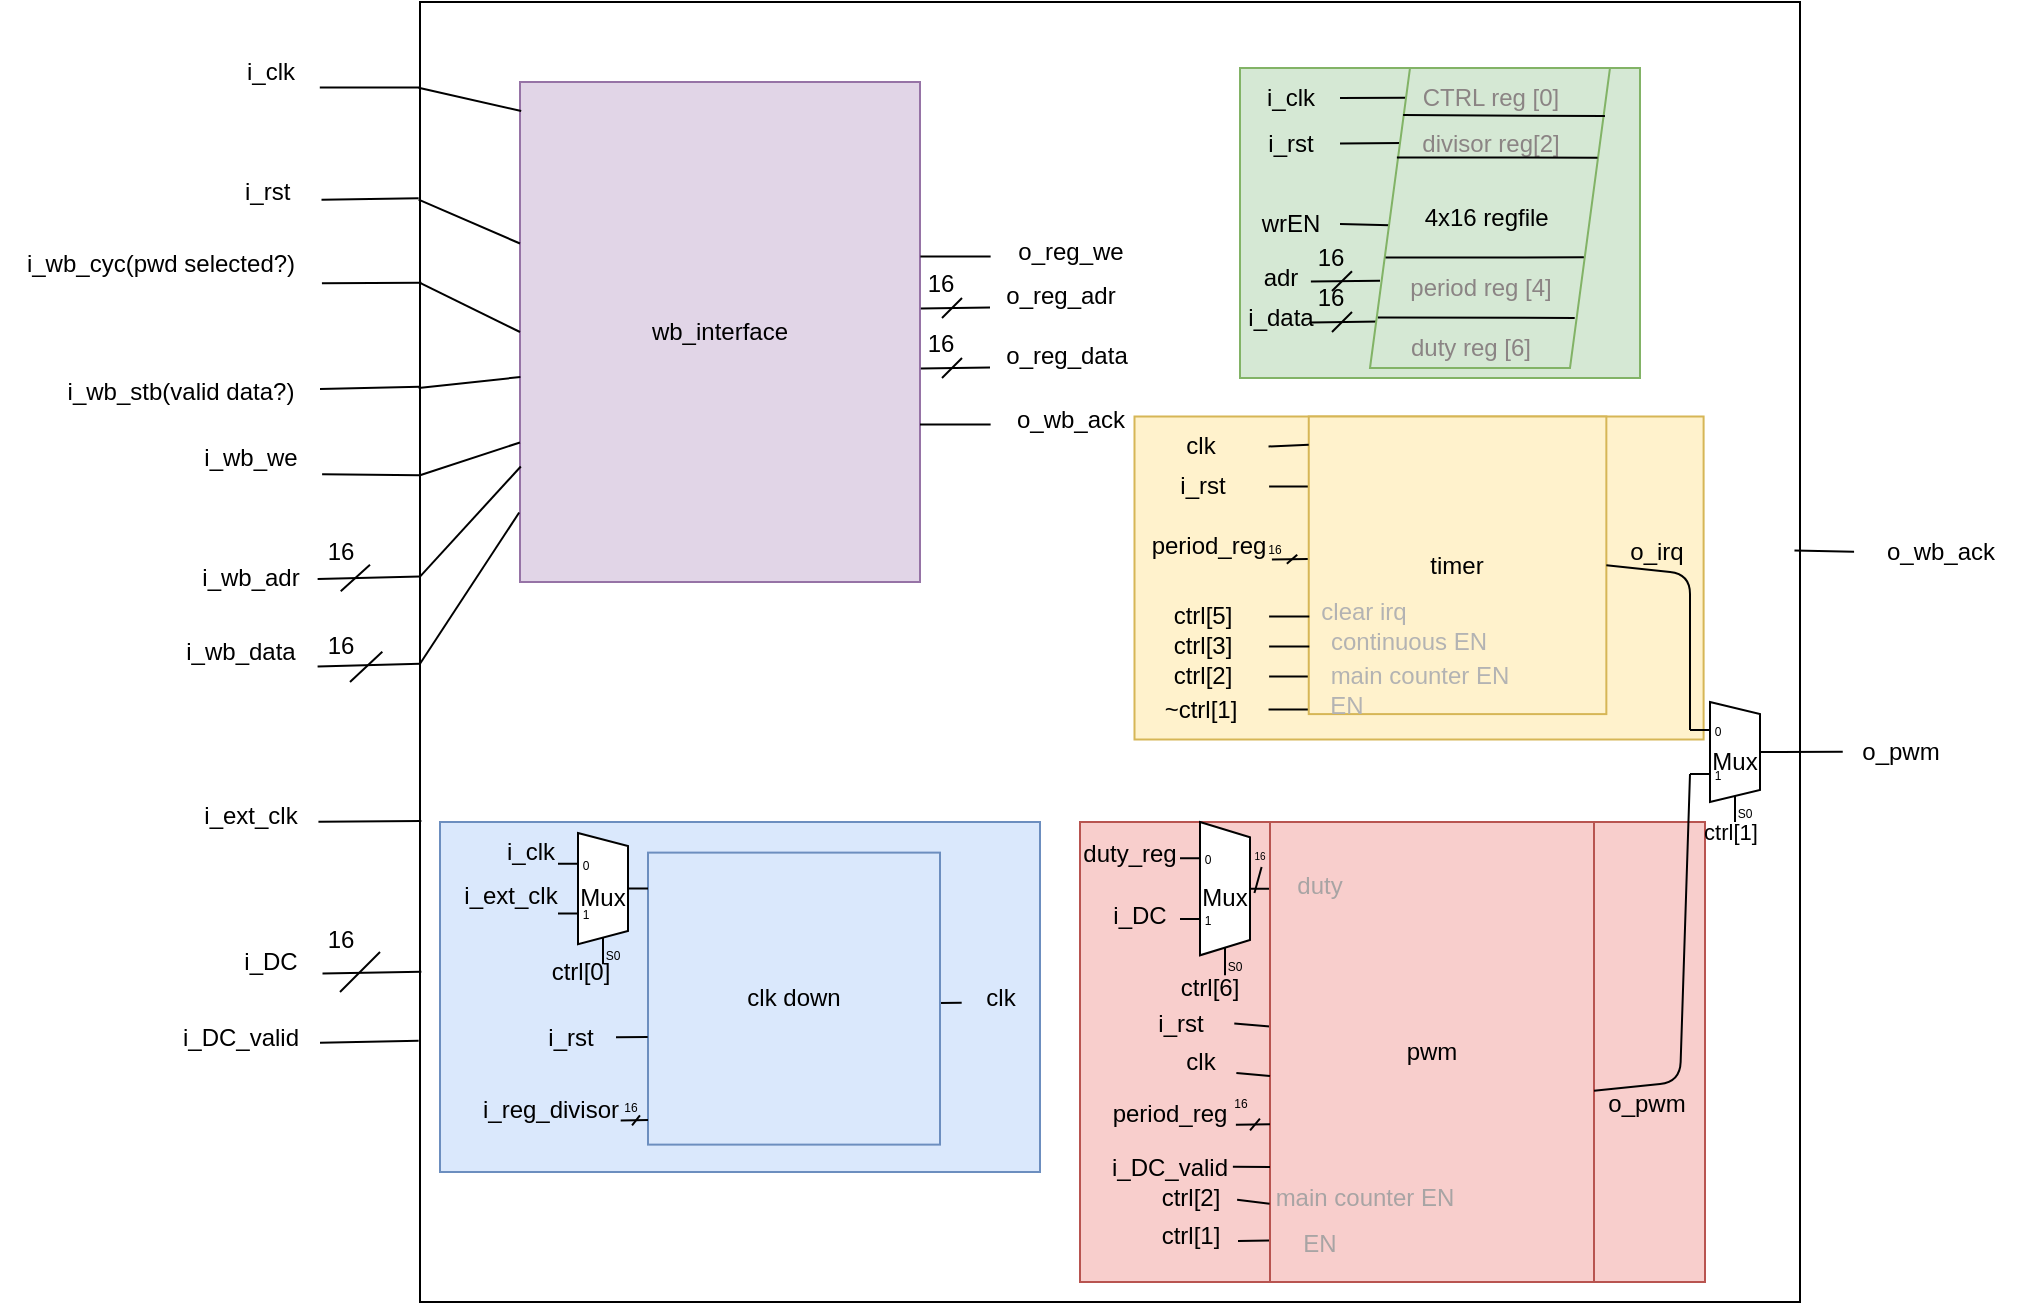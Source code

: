 <mxfile>
    <diagram id="9kbksqGHN0hTs0AnhhPh" name="Page-1">
        <mxGraphModel dx="1467" dy="490" grid="1" gridSize="10" guides="1" tooltips="1" connect="1" arrows="1" fold="1" page="1" pageScale="1" pageWidth="850" pageHeight="1100" background="#ffffff" math="0" shadow="0">
            <root>
                <mxCell id="0"/>
                <mxCell id="1" parent="0"/>
                <mxCell id="2" value="" style="whiteSpace=wrap;html=1;" parent="1" vertex="1">
                    <mxGeometry x="60" y="20" width="690" height="650" as="geometry"/>
                </mxCell>
                <mxCell id="3" value="" style="endArrow=none;html=1;entryX=0.001;entryY=0.63;entryDx=0;entryDy=0;entryPerimeter=0;exitX=0.989;exitY=0.614;exitDx=0;exitDy=0;exitPerimeter=0;" parent="1" source="4" target="2" edge="1">
                    <mxGeometry width="50" height="50" relative="1" as="geometry">
                        <mxPoint y="432" as="sourcePoint"/>
                        <mxPoint x="60" y="420.1" as="targetPoint"/>
                        <Array as="points"/>
                    </mxGeometry>
                </mxCell>
                <mxCell id="4" value="i_ext_clk" style="text;html=1;align=center;verticalAlign=middle;resizable=0;points=[];autosize=1;strokeColor=none;fillColor=none;" parent="1" vertex="1">
                    <mxGeometry x="-60" y="411.5" width="70" height="30" as="geometry"/>
                </mxCell>
                <mxCell id="5" value="" style="endArrow=none;html=1;entryX=-0.001;entryY=0.151;entryDx=0;entryDy=0;entryPerimeter=0;exitX=1.015;exitY=0.63;exitDx=0;exitDy=0;exitPerimeter=0;" parent="1" source="6" target="2" edge="1">
                    <mxGeometry width="50" height="50" relative="1" as="geometry">
                        <mxPoint y="121" as="sourcePoint"/>
                        <mxPoint x="71.44" y="121.04" as="targetPoint"/>
                    </mxGeometry>
                </mxCell>
                <mxCell id="6" value="i_rst&amp;nbsp;" style="text;html=1;align=center;verticalAlign=middle;resizable=0;points=[];autosize=1;strokeColor=none;fillColor=none;" parent="1" vertex="1">
                    <mxGeometry x="-40" y="100" width="50" height="30" as="geometry"/>
                </mxCell>
                <mxCell id="7" value="" style="endArrow=none;html=1;entryX=0.001;entryY=0.216;entryDx=0;entryDy=0;entryPerimeter=0;exitX=1.006;exitY=0.821;exitDx=0;exitDy=0;exitPerimeter=0;" parent="1" source="8" target="2" edge="1">
                    <mxGeometry width="50" height="50" relative="1" as="geometry">
                        <mxPoint x="21" y="160" as="sourcePoint"/>
                        <mxPoint x="70" y="158" as="targetPoint"/>
                    </mxGeometry>
                </mxCell>
                <mxCell id="8" value="i_wb_cyc(pwd selected?)" style="text;html=1;align=center;verticalAlign=middle;resizable=0;points=[];autosize=1;strokeColor=none;fillColor=none;" parent="1" vertex="1">
                    <mxGeometry x="-150" y="136" width="160" height="30" as="geometry"/>
                </mxCell>
                <mxCell id="9" value="" style="endArrow=none;html=1;entryX=0;entryY=0.296;entryDx=0;entryDy=0;entryPerimeter=0;" parent="1" source="10" target="2" edge="1">
                    <mxGeometry width="50" height="50" relative="1" as="geometry">
                        <mxPoint y="198" as="sourcePoint"/>
                        <mxPoint x="70.48" y="197.36" as="targetPoint"/>
                    </mxGeometry>
                </mxCell>
                <mxCell id="10" value="i_wb_stb(valid data?)" style="text;html=1;align=center;verticalAlign=middle;resizable=0;points=[];autosize=1;strokeColor=none;fillColor=none;" parent="1" vertex="1">
                    <mxGeometry x="-130" y="200" width="140" height="30" as="geometry"/>
                </mxCell>
                <mxCell id="11" value="" style="endArrow=none;html=1;entryX=0;entryY=0.364;entryDx=0;entryDy=0;entryPerimeter=0;exitX=1.015;exitY=0.772;exitDx=0;exitDy=0;exitPerimeter=0;" parent="1" source="12" target="2" edge="1">
                    <mxGeometry width="50" height="50" relative="1" as="geometry">
                        <mxPoint y="238" as="sourcePoint"/>
                        <mxPoint x="70" y="237.68" as="targetPoint"/>
                    </mxGeometry>
                </mxCell>
                <mxCell id="12" value="i_wb_we" style="text;html=1;align=center;verticalAlign=middle;resizable=0;points=[];autosize=1;strokeColor=none;fillColor=none;" parent="1" vertex="1">
                    <mxGeometry x="-60" y="233" width="70" height="30" as="geometry"/>
                </mxCell>
                <mxCell id="13" value="" style="endArrow=none;html=1;entryX=0;entryY=0.442;entryDx=0;entryDy=0;entryPerimeter=0;exitX=0.983;exitY=0.517;exitDx=0;exitDy=0;exitPerimeter=0;" parent="1" source="14" target="2" edge="1">
                    <mxGeometry width="50" height="50" relative="1" as="geometry">
                        <mxPoint y="278" as="sourcePoint"/>
                        <mxPoint x="107" y="280" as="targetPoint"/>
                    </mxGeometry>
                </mxCell>
                <mxCell id="14" value="i_wb_adr" style="text;html=1;align=center;verticalAlign=middle;resizable=0;points=[];autosize=1;strokeColor=none;fillColor=none;" parent="1" vertex="1">
                    <mxGeometry x="-60" y="293" width="70" height="30" as="geometry"/>
                </mxCell>
                <mxCell id="15" value="" style="endArrow=none;html=1;entryX=0.991;entryY=0.894;entryDx=0;entryDy=0;entryPerimeter=0;" parent="1" edge="1">
                    <mxGeometry width="50" height="50" relative="1" as="geometry">
                        <mxPoint x="20.36" y="314.59" as="sourcePoint"/>
                        <mxPoint x="35.0" y="301.41" as="targetPoint"/>
                    </mxGeometry>
                </mxCell>
                <mxCell id="16" value="16" style="text;html=1;align=center;verticalAlign=middle;resizable=0;points=[];autosize=1;strokeColor=none;fillColor=none;" parent="1" vertex="1">
                    <mxGeometry y="280" width="40" height="30" as="geometry"/>
                </mxCell>
                <mxCell id="17" value="" style="endArrow=none;html=1;entryX=0;entryY=0.509;entryDx=0;entryDy=0;entryPerimeter=0;exitX=0.985;exitY=0.742;exitDx=0;exitDy=0;exitPerimeter=0;" parent="1" source="20" target="2" edge="1">
                    <mxGeometry width="50" height="50" relative="1" as="geometry">
                        <mxPoint y="315" as="sourcePoint"/>
                        <mxPoint x="70" y="315" as="targetPoint"/>
                    </mxGeometry>
                </mxCell>
                <mxCell id="18" value="" style="endArrow=none;html=1;entryX=1.029;entryY=0.611;entryDx=0;entryDy=0;entryPerimeter=0;" parent="1" target="19" edge="1">
                    <mxGeometry width="50" height="50" relative="1" as="geometry">
                        <mxPoint x="25" y="360" as="sourcePoint"/>
                        <mxPoint x="45" y="340" as="targetPoint"/>
                    </mxGeometry>
                </mxCell>
                <mxCell id="19" value="16" style="text;html=1;align=center;verticalAlign=middle;resizable=0;points=[];autosize=1;strokeColor=none;fillColor=none;" parent="1" vertex="1">
                    <mxGeometry y="326.5" width="40" height="30" as="geometry"/>
                </mxCell>
                <mxCell id="20" value="i_wb_data" style="text;html=1;align=center;verticalAlign=middle;resizable=0;points=[];autosize=1;strokeColor=none;fillColor=none;" parent="1" vertex="1">
                    <mxGeometry x="-70" y="330" width="80" height="30" as="geometry"/>
                </mxCell>
                <mxCell id="27" value="" style="endArrow=none;html=1;entryX=1;entryY=0.5;entryDx=0;entryDy=-5;entryPerimeter=0;exitX=0.023;exitY=0.495;exitDx=0;exitDy=0;exitPerimeter=0;" parent="1" source="28" target="68" edge="1">
                    <mxGeometry width="50" height="50" relative="1" as="geometry">
                        <mxPoint x="750" y="350" as="sourcePoint"/>
                        <mxPoint x="560" y="340" as="targetPoint"/>
                    </mxGeometry>
                </mxCell>
                <mxCell id="28" value="o_pwm" style="text;html=1;align=center;verticalAlign=middle;resizable=0;points=[];autosize=1;strokeColor=none;fillColor=none;" parent="1" vertex="1">
                    <mxGeometry x="770" y="380" width="60" height="30" as="geometry"/>
                </mxCell>
                <mxCell id="29" value="" style="endArrow=none;html=1;entryX=0.001;entryY=0.035;entryDx=0;entryDy=0;entryPerimeter=0;exitX=0.998;exitY=0.759;exitDx=0;exitDy=0;exitPerimeter=0;" parent="1" source="31" edge="1">
                    <mxGeometry width="50" height="50" relative="1" as="geometry">
                        <mxPoint x="-0.65" y="80" as="sourcePoint"/>
                        <mxPoint x="60.0" y="62.75" as="targetPoint"/>
                    </mxGeometry>
                </mxCell>
                <mxCell id="31" value="i_clk" style="text;html=1;align=center;verticalAlign=middle;resizable=0;points=[];autosize=1;strokeColor=none;fillColor=none;" parent="1" vertex="1">
                    <mxGeometry x="-40" y="40" width="50" height="30" as="geometry"/>
                </mxCell>
                <mxCell id="35" value="" style="endArrow=none;html=1;entryX=0.001;entryY=0.746;entryDx=0;entryDy=0;entryPerimeter=0;exitX=1.025;exitY=0.69;exitDx=0;exitDy=0;exitPerimeter=0;" parent="1" source="38" target="2" edge="1">
                    <mxGeometry width="50" height="50" relative="1" as="geometry">
                        <mxPoint y="442.72" as="sourcePoint"/>
                        <mxPoint x="70" y="442.72" as="targetPoint"/>
                    </mxGeometry>
                </mxCell>
                <mxCell id="36" value="" style="endArrow=none;html=1;" parent="1" edge="1">
                    <mxGeometry width="50" height="50" relative="1" as="geometry">
                        <mxPoint x="20" y="515" as="sourcePoint"/>
                        <mxPoint x="40" y="495" as="targetPoint"/>
                    </mxGeometry>
                </mxCell>
                <mxCell id="37" value="16" style="text;html=1;align=center;verticalAlign=middle;resizable=0;points=[];autosize=1;strokeColor=none;fillColor=none;" parent="1" vertex="1">
                    <mxGeometry y="474" width="40" height="30" as="geometry"/>
                </mxCell>
                <mxCell id="38" value="i_DC" style="text;html=1;align=center;verticalAlign=middle;resizable=0;points=[];autosize=1;strokeColor=none;fillColor=none;" parent="1" vertex="1">
                    <mxGeometry x="-40" y="485" width="50" height="30" as="geometry"/>
                </mxCell>
                <mxCell id="39" value="" style="endArrow=none;html=1;entryX=-0.001;entryY=0.799;entryDx=0;entryDy=0;entryPerimeter=0;exitX=1;exitY=0.58;exitDx=0;exitDy=0;exitPerimeter=0;" parent="1" source="40" target="2" edge="1">
                    <mxGeometry width="50" height="50" relative="1" as="geometry">
                        <mxPoint y="473" as="sourcePoint"/>
                        <mxPoint x="110" y="473" as="targetPoint"/>
                    </mxGeometry>
                </mxCell>
                <mxCell id="40" value="i_DC_valid" style="text;html=1;align=center;verticalAlign=middle;resizable=0;points=[];autosize=1;strokeColor=none;fillColor=none;" parent="1" vertex="1">
                    <mxGeometry x="-70" y="523" width="80" height="30" as="geometry"/>
                </mxCell>
                <mxCell id="85" value="wb_interface" style="whiteSpace=wrap;html=1;fillColor=#e1d5e7;strokeColor=#9673a6;" parent="1" vertex="1">
                    <mxGeometry x="110" y="60" width="200" height="250" as="geometry"/>
                </mxCell>
                <mxCell id="86" value="" style="endArrow=none;html=1;entryX=-0.001;entryY=0.066;entryDx=0;entryDy=0;entryPerimeter=0;exitX=0.003;exitY=0.058;exitDx=0;exitDy=0;exitPerimeter=0;" parent="1" source="85" target="2" edge="1">
                    <mxGeometry width="50" height="50" relative="1" as="geometry">
                        <mxPoint x="120" y="170" as="sourcePoint"/>
                        <mxPoint x="170" y="120" as="targetPoint"/>
                    </mxGeometry>
                </mxCell>
                <mxCell id="90" value="" style="endArrow=none;html=1;entryX=-0.001;entryY=0.152;entryDx=0;entryDy=0;entryPerimeter=0;exitX=0;exitY=0.323;exitDx=0;exitDy=0;exitPerimeter=0;" parent="1" source="85" target="2" edge="1">
                    <mxGeometry width="50" height="50" relative="1" as="geometry">
                        <mxPoint x="130" y="200" as="sourcePoint"/>
                        <mxPoint x="180" y="150" as="targetPoint"/>
                    </mxGeometry>
                </mxCell>
                <mxCell id="99" value="" style="endArrow=none;html=1;exitX=0;exitY=0.216;exitDx=0;exitDy=0;exitPerimeter=0;entryX=0;entryY=0.5;entryDx=0;entryDy=0;" parent="1" source="2" target="85" edge="1">
                    <mxGeometry width="50" height="50" relative="1" as="geometry">
                        <mxPoint x="90" y="170" as="sourcePoint"/>
                        <mxPoint x="140" y="120" as="targetPoint"/>
                    </mxGeometry>
                </mxCell>
                <mxCell id="100" value="" style="endArrow=none;html=1;exitX=-0.001;exitY=0.297;exitDx=0;exitDy=0;exitPerimeter=0;entryX=0.001;entryY=0.59;entryDx=0;entryDy=0;entryPerimeter=0;" parent="1" source="2" target="85" edge="1">
                    <mxGeometry width="50" height="50" relative="1" as="geometry">
                        <mxPoint x="90" y="170" as="sourcePoint"/>
                        <mxPoint x="140" y="120" as="targetPoint"/>
                    </mxGeometry>
                </mxCell>
                <mxCell id="101" value="" style="endArrow=none;html=1;exitX=0;exitY=0.364;exitDx=0;exitDy=0;exitPerimeter=0;entryX=0;entryY=0.721;entryDx=0;entryDy=0;entryPerimeter=0;" parent="1" source="2" target="85" edge="1">
                    <mxGeometry width="50" height="50" relative="1" as="geometry">
                        <mxPoint x="120" y="260" as="sourcePoint"/>
                        <mxPoint x="170" y="210" as="targetPoint"/>
                    </mxGeometry>
                </mxCell>
                <mxCell id="102" value="" style="endArrow=none;html=1;exitX=0.004;exitY=0.577;exitDx=0;exitDy=0;exitPerimeter=0;entryX=1.001;entryY=0.349;entryDx=0;entryDy=0;entryPerimeter=0;" parent="1" source="103" target="85" edge="1">
                    <mxGeometry width="50" height="50" relative="1" as="geometry">
                        <mxPoint x="180" y="180" as="sourcePoint"/>
                        <mxPoint x="346" y="128" as="targetPoint"/>
                    </mxGeometry>
                </mxCell>
                <mxCell id="106" value="" style="endArrow=none;html=1;exitX=0;exitY=0.442;exitDx=0;exitDy=0;exitPerimeter=0;entryX=0.002;entryY=0.769;entryDx=0;entryDy=0;entryPerimeter=0;" parent="1" source="2" target="85" edge="1">
                    <mxGeometry width="50" height="50" relative="1" as="geometry">
                        <mxPoint x="140" y="250" as="sourcePoint"/>
                        <mxPoint x="190" y="200" as="targetPoint"/>
                    </mxGeometry>
                </mxCell>
                <mxCell id="108" value="o_reg_adr" style="text;html=1;align=center;verticalAlign=middle;resizable=0;points=[];autosize=1;strokeColor=none;fillColor=none;" parent="1" vertex="1">
                    <mxGeometry x="340" y="152" width="80" height="30" as="geometry"/>
                </mxCell>
                <mxCell id="118" value="" style="endArrow=none;html=1;exitX=0;exitY=0.509;exitDx=0;exitDy=0;exitPerimeter=0;entryX=-0.002;entryY=0.861;entryDx=0;entryDy=0;entryPerimeter=0;" parent="1" source="2" target="85" edge="1">
                    <mxGeometry width="50" height="50" relative="1" as="geometry">
                        <mxPoint x="180" y="340" as="sourcePoint"/>
                        <mxPoint x="230" y="290" as="targetPoint"/>
                    </mxGeometry>
                </mxCell>
                <mxCell id="120" value="" style="group" parent="1" vertex="1" connectable="0">
                    <mxGeometry x="300" y="146" width="45" height="32" as="geometry"/>
                </mxCell>
                <mxCell id="107" value="" style="endArrow=none;html=1;exitX=0.004;exitY=0.577;exitDx=0;exitDy=0;exitPerimeter=0;entryX=1.003;entryY=0.475;entryDx=0;entryDy=0;entryPerimeter=0;" parent="120" edge="1">
                    <mxGeometry width="50" height="50" relative="1" as="geometry">
                        <mxPoint x="45.0" y="26.78" as="sourcePoint"/>
                        <mxPoint x="10.44" y="27.22" as="targetPoint"/>
                    </mxGeometry>
                </mxCell>
                <mxCell id="112" value="16" style="text;html=1;align=center;verticalAlign=middle;resizable=0;points=[];autosize=1;strokeColor=none;fillColor=none;imageWidth=20;imageHeight=20;" parent="120" vertex="1">
                    <mxGeometry width="40" height="30" as="geometry"/>
                </mxCell>
                <mxCell id="119" value="" style="endArrow=none;html=1;" parent="120" edge="1">
                    <mxGeometry width="50" height="50" relative="1" as="geometry">
                        <mxPoint x="21" y="32" as="sourcePoint"/>
                        <mxPoint x="31" y="22" as="targetPoint"/>
                    </mxGeometry>
                </mxCell>
                <mxCell id="140" value="" style="endArrow=none;html=1;exitX=0.004;exitY=0.577;exitDx=0;exitDy=0;exitPerimeter=0;entryX=1;entryY=0.685;entryDx=0;entryDy=0;entryPerimeter=0;" parent="1" source="141" target="85" edge="1">
                    <mxGeometry width="50" height="50" relative="1" as="geometry">
                        <mxPoint x="140" y="265" as="sourcePoint"/>
                        <mxPoint x="310" y="221" as="targetPoint"/>
                    </mxGeometry>
                </mxCell>
                <mxCell id="141" value="o_wb_ack" style="text;html=1;align=center;verticalAlign=middle;resizable=0;points=[];autosize=1;strokeColor=none;fillColor=none;" parent="1" vertex="1">
                    <mxGeometry x="345" y="214" width="80" height="30" as="geometry"/>
                </mxCell>
                <mxCell id="103" value="o_reg_we" style="text;html=1;align=center;verticalAlign=middle;resizable=0;points=[];autosize=1;strokeColor=none;fillColor=none;" parent="1" vertex="1">
                    <mxGeometry x="345" y="130" width="80" height="30" as="geometry"/>
                </mxCell>
                <mxCell id="181" value="" style="group" parent="1" vertex="1" connectable="0">
                    <mxGeometry x="470" y="53" width="257.5" height="155" as="geometry"/>
                </mxCell>
                <mxCell id="178" value="" style="group" parent="181" vertex="1" connectable="0">
                    <mxGeometry width="257.5" height="155" as="geometry"/>
                </mxCell>
                <mxCell id="162" value="" style="group;fillColor=#d5e8d4;strokeColor=#82b366;container=0;" parent="178" vertex="1" connectable="0">
                    <mxGeometry width="200" height="155" as="geometry"/>
                </mxCell>
                <mxCell id="94" value="i_clk" style="text;html=1;align=center;verticalAlign=middle;resizable=0;points=[];autosize=1;strokeColor=none;fillColor=none;" parent="178" vertex="1">
                    <mxGeometry width="50" height="30" as="geometry"/>
                </mxCell>
                <mxCell id="98" value="i_rst" style="text;html=1;align=center;verticalAlign=middle;resizable=0;points=[];autosize=1;strokeColor=none;fillColor=none;" parent="178" vertex="1">
                    <mxGeometry y="23" width="50" height="30" as="geometry"/>
                </mxCell>
                <mxCell id="155" value="wrEN" style="text;html=1;align=center;verticalAlign=middle;resizable=0;points=[];autosize=1;strokeColor=none;fillColor=none;" parent="178" vertex="1">
                    <mxGeometry y="62.5" width="50" height="30" as="geometry"/>
                </mxCell>
                <mxCell id="156" value="" style="group" parent="178" vertex="1" connectable="0">
                    <mxGeometry x="25" y="100" width="45.0" height="40" as="geometry"/>
                </mxCell>
                <mxCell id="157" value="" style="endArrow=none;html=1;exitX=0.004;exitY=0.577;exitDx=0;exitDy=0;exitPerimeter=0;entryX=1.003;entryY=0.475;entryDx=0;entryDy=0;entryPerimeter=0;" parent="156" edge="1">
                    <mxGeometry width="50" height="50" relative="1" as="geometry">
                        <mxPoint x="45.0" y="26.78" as="sourcePoint"/>
                        <mxPoint x="10.44" y="27.22" as="targetPoint"/>
                    </mxGeometry>
                </mxCell>
                <mxCell id="158" value="16" style="text;html=1;align=center;verticalAlign=middle;resizable=0;points=[];autosize=1;strokeColor=none;fillColor=none;imageWidth=20;imageHeight=20;" parent="156" vertex="1">
                    <mxGeometry width="40" height="30" as="geometry"/>
                </mxCell>
                <mxCell id="159" value="" style="endArrow=none;html=1;" parent="156" edge="1">
                    <mxGeometry width="50" height="50" relative="1" as="geometry">
                        <mxPoint x="21" y="32" as="sourcePoint"/>
                        <mxPoint x="31" y="22" as="targetPoint"/>
                    </mxGeometry>
                </mxCell>
                <mxCell id="161" value="i_data" style="text;html=1;align=center;verticalAlign=middle;resizable=0;points=[];autosize=1;strokeColor=none;fillColor=none;" parent="156" vertex="1">
                    <mxGeometry x="-35" y="10" width="60" height="30" as="geometry"/>
                </mxCell>
                <mxCell id="93" value="" style="endArrow=none;html=1;entryX=0.033;entryY=0.497;entryDx=0;entryDy=0;entryPerimeter=0;" parent="178" source="94" target="53" edge="1">
                    <mxGeometry width="50" height="50" relative="1" as="geometry">
                        <mxPoint x="33.02" y="15" as="sourcePoint"/>
                        <mxPoint x="60" y="15" as="targetPoint"/>
                    </mxGeometry>
                </mxCell>
                <mxCell id="97" value="" style="endArrow=none;html=1;entryX=0.015;entryY=0.482;entryDx=0;entryDy=0;entryPerimeter=0;" parent="178" source="98" target="54" edge="1">
                    <mxGeometry width="50" height="50" relative="1" as="geometry">
                        <mxPoint x="33.02" y="38.5" as="sourcePoint"/>
                        <mxPoint x="60" y="38.5" as="targetPoint"/>
                    </mxGeometry>
                </mxCell>
                <mxCell id="154" value="" style="endArrow=none;html=1;entryX=0.083;entryY=0.524;entryDx=0;entryDy=0;entryPerimeter=0;" parent="178" source="155" target="48" edge="1">
                    <mxGeometry width="50" height="50" relative="1" as="geometry">
                        <mxPoint x="55" y="70" as="sourcePoint"/>
                        <mxPoint x="72" y="77.39" as="targetPoint"/>
                    </mxGeometry>
                </mxCell>
                <mxCell id="182" value="" style="group" parent="178" vertex="1" connectable="0">
                    <mxGeometry width="185" height="155" as="geometry"/>
                </mxCell>
                <mxCell id="180" value="" style="group" parent="182" vertex="1" connectable="0">
                    <mxGeometry width="185" height="155" as="geometry"/>
                </mxCell>
                <mxCell id="134" value="" style="group" parent="180" vertex="1" connectable="0">
                    <mxGeometry x="65" width="120" height="155" as="geometry"/>
                </mxCell>
                <mxCell id="48" value="4x16 regfile&amp;nbsp;" style="shape=parallelogram;perimeter=parallelogramPerimeter;whiteSpace=wrap;html=1;fixedSize=1;fillColor=#d5e8d4;strokeColor=#82b366;" parent="134" vertex="1">
                    <mxGeometry width="120" height="150" as="geometry"/>
                </mxCell>
                <mxCell id="53" value="CTRL reg [0]" style="text;html=1;align=center;verticalAlign=middle;resizable=0;points=[];autosize=1;strokeColor=none;fillColor=none;fontStyle=0;fontColor=light-dark(#8b8484, #ededed);" parent="134" vertex="1">
                    <mxGeometry x="15" width="90" height="30" as="geometry"/>
                </mxCell>
                <mxCell id="54" value="divisor reg[2]" style="text;html=1;align=center;verticalAlign=middle;resizable=0;points=[];autosize=1;strokeColor=none;fillColor=none;fontStyle=0;fontColor=light-dark(#8b8484, #ededed);" parent="134" vertex="1">
                    <mxGeometry x="15" y="23" width="90" height="30" as="geometry"/>
                </mxCell>
                <mxCell id="55" value="period reg [4]" style="text;html=1;align=center;verticalAlign=middle;resizable=0;points=[];autosize=1;strokeColor=none;fillColor=none;fontStyle=0;fontColor=light-dark(#8b8484, #ededed);" parent="134" vertex="1">
                    <mxGeometry x="10" y="95" width="90" height="30" as="geometry"/>
                </mxCell>
                <mxCell id="56" value="duty reg [6]" style="text;html=1;align=center;verticalAlign=middle;resizable=0;points=[];autosize=1;strokeColor=none;fillColor=none;fontStyle=0;fontColor=light-dark(#8b8484, #ededed);" parent="134" vertex="1">
                    <mxGeometry x="10" y="125" width="80" height="30" as="geometry"/>
                </mxCell>
                <mxCell id="49" value="" style="endArrow=none;html=1;entryX=0.979;entryY=0.16;entryDx=0;entryDy=0;entryPerimeter=0;exitX=0.138;exitY=0.157;exitDx=0;exitDy=0;exitPerimeter=0;" parent="134" source="48" target="48" edge="1">
                    <mxGeometry width="50" height="50" relative="1" as="geometry">
                        <mxPoint x="80" y="-151.5" as="sourcePoint"/>
                        <mxPoint x="130" y="-201.5" as="targetPoint"/>
                    </mxGeometry>
                </mxCell>
                <mxCell id="50" value="" style="endArrow=none;html=1;entryX=0.948;entryY=0.299;entryDx=0;entryDy=0;entryPerimeter=0;exitX=0.112;exitY=0.298;exitDx=0;exitDy=0;exitPerimeter=0;" parent="134" source="48" target="48" edge="1">
                    <mxGeometry width="50" height="50" relative="1" as="geometry">
                        <mxPoint x="70" y="-161.5" as="sourcePoint"/>
                        <mxPoint x="160" y="-161.5" as="targetPoint"/>
                    </mxGeometry>
                </mxCell>
                <mxCell id="51" value="" style="endArrow=none;html=1;entryX=0.891;entryY=0.631;entryDx=0;entryDy=0;entryPerimeter=0;exitX=0.065;exitY=0.632;exitDx=0;exitDy=0;exitPerimeter=0;" parent="134" source="48" target="48" edge="1">
                    <mxGeometry width="50" height="50" relative="1" as="geometry">
                        <mxPoint x="60" y="-111.5" as="sourcePoint"/>
                        <mxPoint x="150" y="-111.5" as="targetPoint"/>
                    </mxGeometry>
                </mxCell>
                <mxCell id="52" value="" style="endArrow=none;html=1;entryX=0.853;entryY=0.833;entryDx=0;entryDy=0;entryPerimeter=0;exitX=0.033;exitY=0.832;exitDx=0;exitDy=0;exitPerimeter=0;" parent="134" source="48" target="48" edge="1">
                    <mxGeometry width="50" height="50" relative="1" as="geometry">
                        <mxPoint x="60" y="-81.5" as="sourcePoint"/>
                        <mxPoint x="150" y="-81.5" as="targetPoint"/>
                    </mxGeometry>
                </mxCell>
                <mxCell id="160" value="adr" style="text;html=1;align=center;verticalAlign=middle;resizable=0;points=[];autosize=1;strokeColor=none;fillColor=none;" parent="182" vertex="1">
                    <mxGeometry y="90" width="40" height="30" as="geometry"/>
                </mxCell>
                <mxCell id="130" value="" style="group" parent="181" vertex="1" connectable="0">
                    <mxGeometry x="25" y="80" width="45" height="31.5" as="geometry"/>
                </mxCell>
                <mxCell id="131" value="" style="endArrow=none;html=1;exitX=0.004;exitY=0.577;exitDx=0;exitDy=0;exitPerimeter=0;entryX=1.003;entryY=0.475;entryDx=0;entryDy=0;entryPerimeter=0;" parent="130" edge="1">
                    <mxGeometry width="50" height="50" relative="1" as="geometry">
                        <mxPoint x="45" y="26.362" as="sourcePoint"/>
                        <mxPoint x="10.44" y="26.795" as="targetPoint"/>
                    </mxGeometry>
                </mxCell>
                <mxCell id="132" value="16" style="text;html=1;align=center;verticalAlign=middle;resizable=0;points=[];autosize=1;strokeColor=none;fillColor=none;imageWidth=20;imageHeight=20;" parent="130" vertex="1">
                    <mxGeometry width="40" height="30" as="geometry"/>
                </mxCell>
                <mxCell id="133" value="" style="endArrow=none;html=1;" parent="130" edge="1">
                    <mxGeometry width="50" height="50" relative="1" as="geometry">
                        <mxPoint x="21.0" y="31.5" as="sourcePoint"/>
                        <mxPoint x="31.0" y="21.656" as="targetPoint"/>
                    </mxGeometry>
                </mxCell>
                <mxCell id="189" value="o_reg_data" style="text;html=1;align=center;verticalAlign=middle;resizable=0;points=[];autosize=1;strokeColor=none;fillColor=none;" parent="1" vertex="1">
                    <mxGeometry x="342.5" y="182" width="80" height="30" as="geometry"/>
                </mxCell>
                <mxCell id="190" value="" style="group" parent="1" vertex="1" connectable="0">
                    <mxGeometry x="300" y="176" width="45.0" height="32" as="geometry"/>
                </mxCell>
                <mxCell id="191" value="" style="endArrow=none;html=1;exitX=0.004;exitY=0.577;exitDx=0;exitDy=0;exitPerimeter=0;entryX=1.003;entryY=0.475;entryDx=0;entryDy=0;entryPerimeter=0;" parent="190" edge="1">
                    <mxGeometry width="50" height="50" relative="1" as="geometry">
                        <mxPoint x="45.0" y="26.78" as="sourcePoint"/>
                        <mxPoint x="10.44" y="27.22" as="targetPoint"/>
                    </mxGeometry>
                </mxCell>
                <mxCell id="192" value="16" style="text;html=1;align=center;verticalAlign=middle;resizable=0;points=[];autosize=1;strokeColor=none;fillColor=none;imageWidth=20;imageHeight=20;" parent="190" vertex="1">
                    <mxGeometry width="40" height="30" as="geometry"/>
                </mxCell>
                <mxCell id="193" value="" style="endArrow=none;html=1;" parent="190" edge="1">
                    <mxGeometry width="50" height="50" relative="1" as="geometry">
                        <mxPoint x="21" y="32" as="sourcePoint"/>
                        <mxPoint x="31" y="22" as="targetPoint"/>
                    </mxGeometry>
                </mxCell>
                <mxCell id="217" value="" style="group;fillColor=#dae8fc;strokeColor=#6c8ebf;" parent="1" vertex="1" connectable="0">
                    <mxGeometry x="70" y="430" width="300" height="175" as="geometry"/>
                </mxCell>
                <mxCell id="211" value="clk" style="text;html=1;align=center;verticalAlign=middle;resizable=0;points=[];autosize=1;strokeColor=none;fillColor=none;" parent="217" vertex="1">
                    <mxGeometry x="260" y="73.31" width="40" height="30" as="geometry"/>
                </mxCell>
                <mxCell id="212" value="" style="endArrow=none;html=1;entryX=0.998;entryY=0.515;entryDx=0;entryDy=0;entryPerimeter=0;exitX=0.021;exitY=0.569;exitDx=0;exitDy=0;exitPerimeter=0;" parent="217" source="211" target="143" edge="1">
                    <mxGeometry width="50" height="50" relative="1" as="geometry">
                        <mxPoint x="260" y="90" as="sourcePoint"/>
                        <mxPoint x="330" y="60.156" as="targetPoint"/>
                    </mxGeometry>
                </mxCell>
                <mxCell id="216" value="" style="group" parent="217" vertex="1" connectable="0">
                    <mxGeometry width="250" height="175" as="geometry"/>
                </mxCell>
                <mxCell id="143" value="clk down" style="whiteSpace=wrap;html=1;aspect=fixed;fillColor=#dae8fc;strokeColor=#6c8ebf;" parent="216" vertex="1">
                    <mxGeometry x="104" y="15.312" width="146" height="146" as="geometry"/>
                </mxCell>
                <mxCell id="194" value="Mux" style="shadow=0;dashed=0;align=center;html=1;strokeWidth=1;shape=mxgraph.electrical.abstract.mux2;whiteSpace=wrap;" parent="216" vertex="1">
                    <mxGeometry x="59" y="5.469" width="45" height="65.625" as="geometry"/>
                </mxCell>
                <mxCell id="195" value="i_clk" style="text;html=1;align=center;verticalAlign=middle;resizable=0;points=[];autosize=1;strokeColor=none;fillColor=none;" parent="216" vertex="1">
                    <mxGeometry x="20" width="50" height="30" as="geometry"/>
                </mxCell>
                <mxCell id="196" value="i_ext_clk" style="text;html=1;align=center;verticalAlign=middle;resizable=0;points=[];autosize=1;strokeColor=none;fillColor=none;" parent="216" vertex="1">
                    <mxGeometry y="21.875" width="70" height="30" as="geometry"/>
                </mxCell>
                <mxCell id="197" value="ctrl[0]" style="text;html=1;align=center;verticalAlign=middle;resizable=0;points=[];autosize=1;strokeColor=none;fillColor=none;" parent="216" vertex="1">
                    <mxGeometry x="45" y="60.156" width="50" height="30" as="geometry"/>
                </mxCell>
                <mxCell id="198" value="" style="endArrow=none;html=1;entryX=-0.001;entryY=0.631;entryDx=0;entryDy=0;exitX=0.96;exitY=0.49;exitDx=0;exitDy=0;exitPerimeter=0;entryPerimeter=0;" parent="216" source="199" target="143" edge="1">
                    <mxGeometry width="50" height="50" relative="1" as="geometry">
                        <mxPoint x="45" y="150.938" as="sourcePoint"/>
                        <mxPoint x="104" y="106.094" as="targetPoint"/>
                    </mxGeometry>
                </mxCell>
                <mxCell id="199" value="i_rst" style="text;html=1;align=center;verticalAlign=middle;resizable=0;points=[];autosize=1;strokeColor=none;fillColor=none;" parent="216" vertex="1">
                    <mxGeometry x="40" y="92.969" width="50" height="30" as="geometry"/>
                </mxCell>
                <mxCell id="210" value="" style="group" parent="216" vertex="1" connectable="0">
                    <mxGeometry x="10" y="125.781" width="94" height="36.094" as="geometry"/>
                </mxCell>
                <mxCell id="208" value="" style="group" parent="210" vertex="1" connectable="0">
                    <mxGeometry x="70" width="24" height="32.812" as="geometry"/>
                </mxCell>
                <mxCell id="202" value="&lt;font style=&quot;font-size: 6px; color: rgb(0, 0, 0);&quot;&gt;16&lt;/font&gt;" style="text;html=1;align=center;verticalAlign=middle;resizable=0;points=[];autosize=1;strokeColor=none;fillColor=none;imageWidth=20;imageHeight=20;" parent="208" vertex="1">
                    <mxGeometry width="30" height="30" as="geometry"/>
                </mxCell>
                <mxCell id="201" value="" style="endArrow=none;html=1;exitX=0.004;exitY=0.577;exitDx=0;exitDy=0;exitPerimeter=0;entryX=1.003;entryY=0.475;entryDx=0;entryDy=0;entryPerimeter=0;" parent="208" edge="1">
                    <mxGeometry width="50" height="50" relative="1" as="geometry">
                        <mxPoint x="24" y="23.269" as="sourcePoint"/>
                        <mxPoint x="10.347" y="23.489" as="targetPoint"/>
                    </mxGeometry>
                </mxCell>
                <mxCell id="203" value="" style="endArrow=none;html=1;" parent="208" edge="1">
                    <mxGeometry width="50" height="50" relative="1" as="geometry">
                        <mxPoint x="16.031" y="25.885" as="sourcePoint"/>
                        <mxPoint x="19.981" y="20.872" as="targetPoint"/>
                    </mxGeometry>
                </mxCell>
                <mxCell id="209" value="i_reg_divisor" style="text;html=1;align=center;verticalAlign=middle;resizable=0;points=[];autosize=1;strokeColor=none;fillColor=none;" parent="210" vertex="1">
                    <mxGeometry y="3.281" width="90" height="30" as="geometry"/>
                </mxCell>
                <mxCell id="259" value="" style="group;fillColor=#f8cecc;strokeColor=#b85450;" parent="1" vertex="1" connectable="0">
                    <mxGeometry x="390" y="430" width="312.5" height="230" as="geometry"/>
                </mxCell>
                <mxCell id="228" value="i_rst" style="text;html=1;align=center;verticalAlign=middle;resizable=0;points=[];autosize=1;strokeColor=none;fillColor=none;" parent="259" vertex="1">
                    <mxGeometry x="25" y="85.611" width="50" height="30" as="geometry"/>
                </mxCell>
                <mxCell id="229" value="" style="endArrow=none;html=1;entryX=1;entryY=1;entryDx=0;entryDy=0;exitX=1.043;exitY=0.504;exitDx=0;exitDy=0;exitPerimeter=0;" parent="259" source="228" target="220" edge="1">
                    <mxGeometry width="50" height="50" relative="1" as="geometry">
                        <mxPoint x="35" y="39.611" as="sourcePoint"/>
                        <mxPoint x="95" y="100.944" as="targetPoint"/>
                    </mxGeometry>
                </mxCell>
                <mxCell id="263" value="" style="group" parent="259" vertex="1" connectable="0">
                    <mxGeometry width="312.5" height="230" as="geometry"/>
                </mxCell>
                <mxCell id="258" value="" style="group" parent="263" vertex="1" connectable="0">
                    <mxGeometry width="312.5" height="230" as="geometry"/>
                </mxCell>
                <mxCell id="223" value="i_DC" style="text;html=1;align=center;verticalAlign=middle;whiteSpace=wrap;rounded=0;" parent="258" vertex="1">
                    <mxGeometry y="28.111" width="60" height="38.333" as="geometry"/>
                </mxCell>
                <mxCell id="224" value="duty_reg" style="text;html=1;align=center;verticalAlign=middle;whiteSpace=wrap;rounded=0;" parent="258" vertex="1">
                    <mxGeometry width="50" height="31.944" as="geometry"/>
                </mxCell>
                <mxCell id="257" value="" style="group" parent="258" vertex="1" connectable="0">
                    <mxGeometry x="15" width="297.5" height="230" as="geometry"/>
                </mxCell>
                <mxCell id="221" value="" style="endArrow=none;html=1;entryX=-0.002;entryY=0.91;entryDx=0;entryDy=0;entryPerimeter=0;" parent="257" target="62" edge="1">
                    <mxGeometry width="50" height="50" relative="1" as="geometry">
                        <mxPoint x="64" y="209.556" as="sourcePoint"/>
                        <mxPoint x="20" y="21.722" as="targetPoint"/>
                    </mxGeometry>
                </mxCell>
                <mxCell id="256" value="" style="group" parent="257" vertex="1" connectable="0">
                    <mxGeometry width="297.5" height="230" as="geometry"/>
                </mxCell>
                <mxCell id="71" value="ctrl[1]" style="text;html=1;align=center;verticalAlign=middle;resizable=0;points=[];autosize=1;strokeColor=none;fillColor=none;" parent="256" vertex="1">
                    <mxGeometry x="15" y="191.667" width="50" height="30" as="geometry"/>
                </mxCell>
                <mxCell id="218" value="Mux" style="shadow=0;dashed=0;align=center;html=1;strokeWidth=1;shape=mxgraph.electrical.abstract.mux2;whiteSpace=wrap;" parent="256" vertex="1">
                    <mxGeometry x="35" width="45" height="76.667" as="geometry"/>
                </mxCell>
                <mxCell id="66" value="duty" style="text;html=1;align=center;verticalAlign=middle;resizable=0;points=[];autosize=1;strokeColor=none;fillColor=none;fontColor=#999999;" parent="256" vertex="1">
                    <mxGeometry x="75" y="8.944" width="50" height="30" as="geometry"/>
                </mxCell>
                <mxCell id="69" value="EN" style="text;html=1;align=center;verticalAlign=middle;resizable=0;points=[];autosize=1;strokeColor=none;fillColor=none;fontColor=#999999;" parent="256" vertex="1">
                    <mxGeometry x="80" y="187.833" width="40" height="30" as="geometry"/>
                </mxCell>
                <mxCell id="230" value="main counter EN" style="text;html=1;align=center;verticalAlign=middle;resizable=0;points=[];autosize=1;strokeColor=none;fillColor=none;fontColor=#999999;" parent="256" vertex="1">
                    <mxGeometry x="75" y="162.278" width="110" height="30" as="geometry"/>
                </mxCell>
                <mxCell id="74" value="clk" style="text;html=1;align=center;verticalAlign=middle;resizable=0;points=[];autosize=1;strokeColor=none;fillColor=none;imageHeight=20;" parent="256" vertex="1">
                    <mxGeometry x="25" y="104.778" width="40" height="30" as="geometry"/>
                </mxCell>
                <mxCell id="225" value="" style="endArrow=none;html=1;fontSize=4;entryX=0.016;entryY=0.451;entryDx=0;entryDy=0;entryPerimeter=0;exitX=0.827;exitY=0.463;exitDx=0;exitDy=0;exitPerimeter=0;" parent="256" source="218" target="66" edge="1">
                    <mxGeometry width="50" height="50" relative="1" as="geometry">
                        <mxPoint x="70" y="35.139" as="sourcePoint"/>
                        <mxPoint x="80" y="31.306" as="targetPoint"/>
                    </mxGeometry>
                </mxCell>
                <mxCell id="262" value="" style="group" parent="256" vertex="1" connectable="0">
                    <mxGeometry width="242" height="230" as="geometry"/>
                </mxCell>
                <mxCell id="261" value="" style="group" parent="262" vertex="1" connectable="0">
                    <mxGeometry width="242" height="230" as="geometry"/>
                </mxCell>
                <mxCell id="260" value="" style="group" parent="261" vertex="1" connectable="0">
                    <mxGeometry width="242" height="230" as="geometry"/>
                </mxCell>
                <mxCell id="62" value="pwm" style="whiteSpace=wrap;html=1;fillColor=#f8cecc;strokeColor=#b85450;" parent="260" vertex="1">
                    <mxGeometry x="80" width="162" height="230" as="geometry"/>
                </mxCell>
                <mxCell id="246" value="" style="group" parent="260" vertex="1" connectable="0">
                    <mxGeometry y="123.944" width="80" height="38.333" as="geometry"/>
                </mxCell>
                <mxCell id="237" value="" style="group" parent="246" vertex="1" connectable="0">
                    <mxGeometry x="50" width="30" height="38.333" as="geometry"/>
                </mxCell>
                <mxCell id="238" value="&lt;font style=&quot;font-size: 6px; color: rgb(0, 0, 0);&quot;&gt;16&lt;/font&gt;" style="text;html=1;align=center;verticalAlign=middle;resizable=0;points=[];autosize=1;strokeColor=none;fillColor=none;imageWidth=20;imageHeight=20;" parent="237" vertex="1">
                    <mxGeometry width="30" height="30" as="geometry"/>
                </mxCell>
                <mxCell id="239" value="" style="endArrow=none;html=1;exitX=0.004;exitY=0.577;exitDx=0;exitDy=0;exitPerimeter=0;entryX=1.003;entryY=0.475;entryDx=0;entryDy=0;entryPerimeter=0;" parent="237" edge="1">
                    <mxGeometry width="50" height="50" relative="1" as="geometry">
                        <mxPoint x="30" y="27.184" as="sourcePoint"/>
                        <mxPoint x="12.933" y="27.441" as="targetPoint"/>
                    </mxGeometry>
                </mxCell>
                <mxCell id="240" value="" style="endArrow=none;html=1;" parent="237" edge="1">
                    <mxGeometry width="50" height="50" relative="1" as="geometry">
                        <mxPoint x="20.038" y="30.241" as="sourcePoint"/>
                        <mxPoint x="24.976" y="24.384" as="targetPoint"/>
                    </mxGeometry>
                </mxCell>
                <mxCell id="250" value="" style="endArrow=none;html=1;exitX=0.942;exitY=0.495;exitDx=0;exitDy=0;exitPerimeter=0;" parent="237" edge="1">
                    <mxGeometry width="50" height="50" relative="1" as="geometry">
                        <mxPoint x="13.18" y="1.512" as="sourcePoint"/>
                        <mxPoint x="30" y="3.11" as="targetPoint"/>
                    </mxGeometry>
                </mxCell>
                <mxCell id="245" value="period_reg" style="text;html=1;align=center;verticalAlign=middle;whiteSpace=wrap;rounded=0;" parent="246" vertex="1">
                    <mxGeometry y="6.389" width="60" height="31.944" as="geometry"/>
                </mxCell>
                <mxCell id="264" value="duty" style="text;html=1;align=center;verticalAlign=middle;whiteSpace=wrap;rounded=0;fontColor=light-dark(#a8a4a4, #ededed);" parent="260" vertex="1">
                    <mxGeometry x="75" y="12.778" width="60" height="38.333" as="geometry"/>
                </mxCell>
                <mxCell id="265" value="main counter EN" style="text;html=1;align=center;verticalAlign=middle;whiteSpace=wrap;rounded=0;fontColor=light-dark(#a8a4a4, #ededed);" parent="260" vertex="1">
                    <mxGeometry x="80" y="168.672" width="95" height="38.333" as="geometry"/>
                </mxCell>
                <mxCell id="266" value="EN" style="text;html=1;align=center;verticalAlign=middle;whiteSpace=wrap;rounded=0;fontColor=light-dark(#a8a4a4, #ededed);" parent="260" vertex="1">
                    <mxGeometry x="75" y="191.667" width="60" height="38.333" as="geometry"/>
                </mxCell>
                <mxCell id="226" value="16" style="text;html=1;align=center;verticalAlign=middle;whiteSpace=wrap;rounded=0;fontSize=5;" parent="262" vertex="1">
                    <mxGeometry x="70" y="12.778" width="10" height="6.389" as="geometry"/>
                </mxCell>
                <mxCell id="231" value="ctrl[2]" style="text;html=1;align=center;verticalAlign=middle;resizable=0;points=[];autosize=1;strokeColor=none;fillColor=none;" parent="256" vertex="1">
                    <mxGeometry x="15" y="172.501" width="50" height="30" as="geometry"/>
                </mxCell>
                <mxCell id="232" value="" style="endArrow=none;html=1;entryX=-0.002;entryY=0.58;entryDx=0;entryDy=0;exitX=0.971;exitY=0.545;exitDx=0;exitDy=0;exitPerimeter=0;entryPerimeter=0;" parent="256" source="231" target="265" edge="1">
                    <mxGeometry width="50" height="50" relative="1" as="geometry">
                        <mxPoint x="64" y="180.167" as="sourcePoint"/>
                        <mxPoint x="80" y="180.167" as="targetPoint"/>
                    </mxGeometry>
                </mxCell>
                <mxCell id="303" value="i_DC_valid" style="text;html=1;align=center;verticalAlign=middle;whiteSpace=wrap;rounded=0;" parent="256" vertex="1">
                    <mxGeometry y="159.08" width="60" height="28.75" as="geometry"/>
                </mxCell>
                <mxCell id="302" value="" style="endArrow=none;html=1;entryX=1.024;entryY=0.461;entryDx=0;entryDy=0;entryPerimeter=0;exitX=0;exitY=0.75;exitDx=0;exitDy=0;" parent="256" source="62" target="303" edge="1">
                    <mxGeometry width="50" height="50" relative="1" as="geometry">
                        <mxPoint x="47.5" y="126.5" as="sourcePoint"/>
                        <mxPoint x="97.5" y="69" as="targetPoint"/>
                    </mxGeometry>
                </mxCell>
                <mxCell id="220" value="ctrl[6]" style="text;html=1;align=center;verticalAlign=middle;whiteSpace=wrap;rounded=0;" parent="263" vertex="1">
                    <mxGeometry x="35" y="63.889" width="60" height="38.333" as="geometry"/>
                </mxCell>
                <mxCell id="247" value="o_pwm" style="text;html=1;align=center;verticalAlign=middle;resizable=0;points=[];autosize=1;strokeColor=none;fillColor=none;" parent="259" vertex="1">
                    <mxGeometry x="252.5" y="126.496" width="60" height="30" as="geometry"/>
                </mxCell>
                <mxCell id="72" value="" style="endArrow=none;html=1;entryX=0;entryY=0.55;entryDx=0;entryDy=3;entryPerimeter=0;exitX=1;exitY=0.584;exitDx=0;exitDy=0;exitPerimeter=0;" parent="1" source="62" target="68" edge="1">
                    <mxGeometry width="50" height="50" relative="1" as="geometry">
                        <mxPoint x="440" y="330" as="sourcePoint"/>
                        <mxPoint x="490" y="280" as="targetPoint"/>
                        <Array as="points">
                            <mxPoint x="690" y="560"/>
                        </Array>
                    </mxGeometry>
                </mxCell>
                <mxCell id="355" value="o_wb_ack" style="text;html=1;align=center;verticalAlign=middle;resizable=0;points=[];autosize=1;strokeColor=none;fillColor=none;" parent="1" vertex="1">
                    <mxGeometry x="780" y="280" width="80" height="30" as="geometry"/>
                </mxCell>
                <mxCell id="356" value="" style="endArrow=none;html=1;entryX=0.996;entryY=0.422;entryDx=0;entryDy=0;entryPerimeter=0;exitX=-0.037;exitY=0.494;exitDx=0;exitDy=0;exitPerimeter=0;" parent="1" source="355" target="2" edge="1">
                    <mxGeometry width="50" height="50" relative="1" as="geometry">
                        <mxPoint x="400" y="270" as="sourcePoint"/>
                        <mxPoint x="450" y="220" as="targetPoint"/>
                    </mxGeometry>
                </mxCell>
                <mxCell id="380" value="" style="group" parent="1" vertex="1" connectable="0">
                    <mxGeometry x="422.5" y="227.25" width="294" height="161.5" as="geometry"/>
                </mxCell>
                <mxCell id="350" value="" style="group" parent="380" vertex="1" connectable="0">
                    <mxGeometry width="279.299" height="161.5" as="geometry"/>
                </mxCell>
                <mxCell id="352" value="" style="group" parent="350" vertex="1" connectable="0">
                    <mxGeometry x="-5.25" width="284.549" height="161.5" as="geometry"/>
                </mxCell>
                <mxCell id="324" value="" style="group;fillColor=#fff2cc;strokeColor=#d6b656;" parent="352" vertex="1" connectable="0">
                    <mxGeometry width="284.549" height="161.5" as="geometry"/>
                </mxCell>
                <mxCell id="308" value="" style="group" parent="324" vertex="1" connectable="0">
                    <mxGeometry width="67.021" height="30" as="geometry"/>
                </mxCell>
                <mxCell id="306" value="clk" style="text;html=1;align=center;verticalAlign=middle;whiteSpace=wrap;rounded=0;" parent="308" vertex="1">
                    <mxGeometry width="67.021" height="30" as="geometry"/>
                </mxCell>
                <mxCell id="323" value="" style="group" parent="324" vertex="1" connectable="0">
                    <mxGeometry width="262.5" height="161.5" as="geometry"/>
                </mxCell>
                <mxCell id="314" value="" style="endArrow=none;html=1;entryX=0;entryY=0.095;entryDx=0;entryDy=0;entryPerimeter=0;exitX=1;exitY=0.5;exitDx=0;exitDy=0;" parent="323" source="315" edge="1">
                    <mxGeometry width="50" height="50" relative="1" as="geometry">
                        <mxPoint x="39.096" y="201.5" as="sourcePoint"/>
                        <mxPoint x="87.128" y="146.5" as="targetPoint"/>
                    </mxGeometry>
                </mxCell>
                <mxCell id="315" value="&lt;span style=&quot;color: rgb(0, 0, 0);&quot;&gt;~ctrl[1]&lt;/span&gt;" style="text;html=1;align=center;verticalAlign=middle;whiteSpace=wrap;rounded=0;" parent="323" vertex="1">
                    <mxGeometry y="131.5" width="67.021" height="30" as="geometry"/>
                </mxCell>
                <mxCell id="322" value="" style="group" parent="323" vertex="1" connectable="0">
                    <mxGeometry x="0.279" width="262.221" height="160" as="geometry"/>
                </mxCell>
                <mxCell id="318" value="" style="endArrow=none;html=1;entryX=0;entryY=0.095;entryDx=0;entryDy=0;entryPerimeter=0;exitX=1;exitY=0.5;exitDx=0;exitDy=0;" parent="322" source="319" edge="1">
                    <mxGeometry width="50" height="50" relative="1" as="geometry">
                        <mxPoint x="39.096" y="185" as="sourcePoint"/>
                        <mxPoint x="87.128" y="130" as="targetPoint"/>
                    </mxGeometry>
                </mxCell>
                <mxCell id="319" value="&lt;span style=&quot;color: rgb(0, 0, 0);&quot;&gt;ctrl[2]&lt;/span&gt;" style="text;html=1;align=center;verticalAlign=middle;whiteSpace=wrap;rounded=0;" parent="322" vertex="1">
                    <mxGeometry y="115" width="67.021" height="30" as="geometry"/>
                </mxCell>
                <mxCell id="321" value="" style="group" parent="322" vertex="1" connectable="0">
                    <mxGeometry width="262.221" height="160" as="geometry"/>
                </mxCell>
                <mxCell id="309" value="" style="endArrow=none;html=1;entryX=0;entryY=0.095;entryDx=0;entryDy=0;entryPerimeter=0;exitX=1;exitY=0.5;exitDx=0;exitDy=0;" parent="321" source="310" edge="1">
                    <mxGeometry width="50" height="50" relative="1" as="geometry">
                        <mxPoint x="39.096" y="90" as="sourcePoint"/>
                        <mxPoint x="87.128" y="35" as="targetPoint"/>
                    </mxGeometry>
                </mxCell>
                <mxCell id="310" value="i_rst" style="text;html=1;align=center;verticalAlign=middle;whiteSpace=wrap;rounded=0;" parent="321" vertex="1">
                    <mxGeometry y="20" width="67.021" height="30" as="geometry"/>
                </mxCell>
                <mxCell id="317" value="" style="group" parent="321" vertex="1" connectable="0">
                    <mxGeometry x="72.606" width="189.614" height="160" as="geometry"/>
                </mxCell>
                <mxCell id="76" value="timer" style="whiteSpace=wrap;html=1;aspect=fixed;fillColor=#fff2cc;strokeColor=#d6b656;" parent="317" vertex="1">
                    <mxGeometry x="14.242" width="148.799" height="148.799" as="geometry"/>
                </mxCell>
                <mxCell id="316" value="EN" style="text;html=1;align=center;verticalAlign=middle;whiteSpace=wrap;rounded=0;fontColor=#B3B3B3;" parent="317" vertex="1">
                    <mxGeometry y="130" width="67.021" height="30" as="geometry"/>
                </mxCell>
                <mxCell id="320" value="main counter EN" style="text;html=1;align=center;verticalAlign=middle;whiteSpace=wrap;rounded=0;fontColor=#B3B3B3;" parent="317" vertex="1">
                    <mxGeometry x="14.242" y="120" width="111.702" height="20" as="geometry"/>
                </mxCell>
                <mxCell id="338" value="continuous EN" style="text;html=1;align=center;verticalAlign=middle;whiteSpace=wrap;rounded=0;fontColor=#B3B3B3;" parent="317" vertex="1">
                    <mxGeometry x="14.242" y="105" width="100.532" height="15" as="geometry"/>
                </mxCell>
                <mxCell id="344" value="clear irq" style="text;html=1;align=center;verticalAlign=middle;whiteSpace=wrap;rounded=0;fontColor=#B3B3B3;" parent="317" vertex="1">
                    <mxGeometry x="14.242" y="90" width="55.851" height="15" as="geometry"/>
                </mxCell>
                <mxCell id="339" value="" style="endArrow=none;html=1;entryX=0;entryY=0.095;entryDx=0;entryDy=0;entryPerimeter=0;exitX=1;exitY=0.5;exitDx=0;exitDy=0;" parent="322" source="340" edge="1">
                    <mxGeometry width="50" height="50" relative="1" as="geometry">
                        <mxPoint x="39.096" y="170" as="sourcePoint"/>
                        <mxPoint x="87.128" y="115" as="targetPoint"/>
                    </mxGeometry>
                </mxCell>
                <mxCell id="340" value="&lt;span style=&quot;color: rgb(0, 0, 0);&quot;&gt;ctrl[3]&lt;/span&gt;" style="text;html=1;align=center;verticalAlign=middle;whiteSpace=wrap;rounded=0;" parent="322" vertex="1">
                    <mxGeometry y="100" width="67.021" height="30" as="geometry"/>
                </mxCell>
                <mxCell id="342" value="" style="endArrow=none;html=1;entryX=0;entryY=0.095;entryDx=0;entryDy=0;entryPerimeter=0;exitX=1;exitY=0.5;exitDx=0;exitDy=0;" parent="322" source="343" edge="1">
                    <mxGeometry width="50" height="50" relative="1" as="geometry">
                        <mxPoint x="39.096" y="155" as="sourcePoint"/>
                        <mxPoint x="87.128" y="100" as="targetPoint"/>
                    </mxGeometry>
                </mxCell>
                <mxCell id="343" value="&lt;span style=&quot;color: rgb(0, 0, 0);&quot;&gt;ctrl[5]&lt;/span&gt;" style="text;html=1;align=center;verticalAlign=middle;whiteSpace=wrap;rounded=0;" parent="322" vertex="1">
                    <mxGeometry y="85" width="67.021" height="30" as="geometry"/>
                </mxCell>
                <mxCell id="307" value="" style="endArrow=none;html=1;entryX=0;entryY=0.095;entryDx=0;entryDy=0;entryPerimeter=0;exitX=1;exitY=0.5;exitDx=0;exitDy=0;" parent="324" source="306" target="76" edge="1">
                    <mxGeometry width="50" height="50" relative="1" as="geometry">
                        <mxPoint x="22.34" y="70" as="sourcePoint"/>
                        <mxPoint x="78.191" y="20" as="targetPoint"/>
                    </mxGeometry>
                </mxCell>
                <mxCell id="312" value="o_irq" style="text;html=1;align=center;verticalAlign=middle;resizable=0;points=[];autosize=1;strokeColor=none;fillColor=none;" parent="324" vertex="1">
                    <mxGeometry x="235.549" y="52.747" width="50" height="30" as="geometry"/>
                </mxCell>
                <mxCell id="345" value="" style="group" parent="352" vertex="1" connectable="0">
                    <mxGeometry x="55.125" y="50" width="31.5" height="30" as="geometry"/>
                </mxCell>
                <mxCell id="346" value="&lt;font style=&quot;font-size: 6px; color: rgb(0, 0, 0);&quot;&gt;16&lt;/font&gt;" style="text;html=1;align=center;verticalAlign=middle;resizable=0;points=[];autosize=1;strokeColor=none;fillColor=none;imageWidth=20;imageHeight=20;" parent="345" vertex="1">
                    <mxGeometry width="30" height="30" as="geometry"/>
                </mxCell>
                <mxCell id="347" value="" style="endArrow=none;html=1;exitX=0.004;exitY=0.577;exitDx=0;exitDy=0;exitPerimeter=0;entryX=1.003;entryY=0.475;entryDx=0;entryDy=0;entryPerimeter=0;" parent="345" edge="1">
                    <mxGeometry width="50" height="50" relative="1" as="geometry">
                        <mxPoint x="31.5" y="21.274" as="sourcePoint"/>
                        <mxPoint x="13.58" y="21.476" as="targetPoint"/>
                    </mxGeometry>
                </mxCell>
                <mxCell id="348" value="" style="endArrow=none;html=1;" parent="345" edge="1">
                    <mxGeometry width="50" height="50" relative="1" as="geometry">
                        <mxPoint x="21.04" y="23.667" as="sourcePoint"/>
                        <mxPoint x="26.225" y="19.083" as="targetPoint"/>
                    </mxGeometry>
                </mxCell>
                <mxCell id="349" value="period_reg" style="text;html=1;align=center;verticalAlign=middle;whiteSpace=wrap;rounded=0;" parent="352" vertex="1">
                    <mxGeometry x="5.25" y="50" width="63.0" height="30" as="geometry"/>
                </mxCell>
                <mxCell id="311" value="" style="endArrow=none;html=1;exitX=1;exitY=0.5;exitDx=0;exitDy=0;entryX=0;entryY=0.183;entryDx=0;entryDy=3;entryPerimeter=0;" parent="1" source="76" target="68" edge="1">
                    <mxGeometry width="50" height="50" relative="1" as="geometry">
                        <mxPoint x="660" y="400" as="sourcePoint"/>
                        <mxPoint x="710" y="350" as="targetPoint"/>
                        <Array as="points">
                            <mxPoint x="695" y="306"/>
                        </Array>
                    </mxGeometry>
                </mxCell>
                <mxCell id="305" value="" style="group" parent="1" vertex="1" connectable="0">
                    <mxGeometry x="690" y="370" width="50" height="80" as="geometry"/>
                </mxCell>
                <mxCell id="68" value="Mux" style="shadow=0;dashed=0;align=center;html=1;strokeWidth=1;shape=mxgraph.electrical.abstract.mux2;whiteSpace=wrap;" parent="305" vertex="1">
                    <mxGeometry x="5" width="45" height="60" as="geometry"/>
                </mxCell>
                <mxCell id="75" value="ctrl[1]" style="text;html=1;align=center;verticalAlign=middle;resizable=0;points=[];autosize=1;strokeColor=none;fillColor=none;fontSize=11;" parent="305" vertex="1">
                    <mxGeometry y="50" width="50" height="30" as="geometry"/>
                </mxCell>
            </root>
        </mxGraphModel>
    </diagram>
</mxfile>